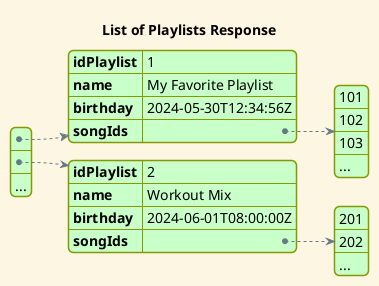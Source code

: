 @startjson
title List of Playlists Response
!theme sunlust

[
  {
    "idPlaylist": 1,
    "name": "My Favorite Playlist",
    "birthday": "2024-05-30T12:34:56Z",
    "songIds": [101, 102, 103, "..."]
  },
  {
    "idPlaylist": 2,
    "name": "Workout Mix",
    "birthday": "2024-06-01T08:00:00Z",
    "songIds": [201, 202, "..."]
  },
  "..."
]
@endjson

